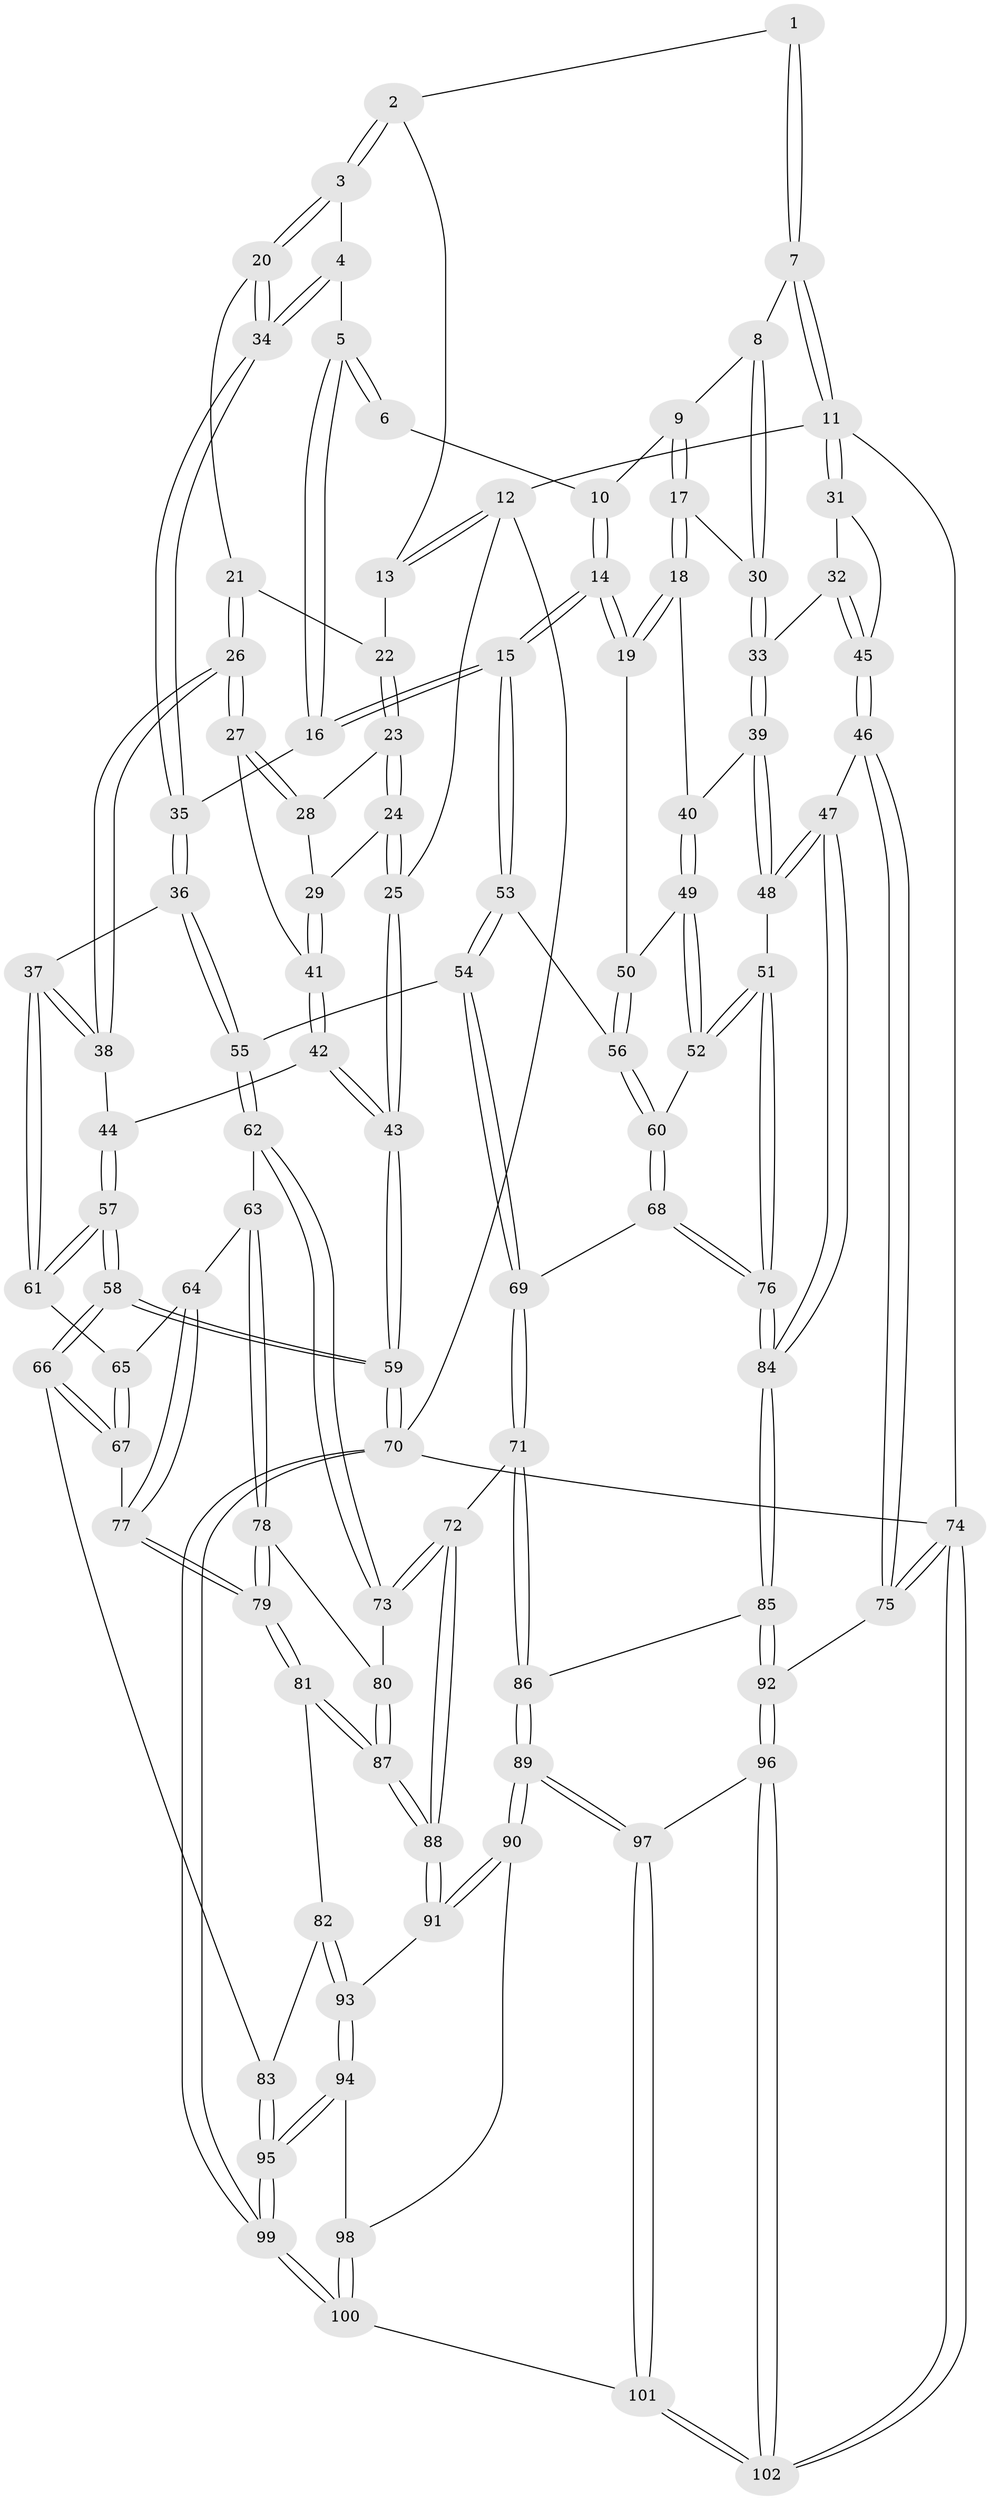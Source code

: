 // Generated by graph-tools (version 1.1) at 2025/38/02/21/25 10:38:58]
// undirected, 102 vertices, 252 edges
graph export_dot {
graph [start="1"]
  node [color=gray90,style=filled];
  1 [pos="+0.5979403985494423+0"];
  2 [pos="+0.391782626961512+0"];
  3 [pos="+0.43407243558505704+0.04693208700176197"];
  4 [pos="+0.4373580343410167+0.052436881002285586"];
  5 [pos="+0.5035165977799192+0.1349515508119579"];
  6 [pos="+0.5958656887452254+0"];
  7 [pos="+1+0"];
  8 [pos="+0.9670177035917086+0"];
  9 [pos="+0.6851701690206782+0.031859070864623536"];
  10 [pos="+0.6150444637878572+0.023446437539322715"];
  11 [pos="+1+0"];
  12 [pos="+0+0"];
  13 [pos="+0.09929865105324716+0"];
  14 [pos="+0.5537007463034102+0.17165378085332736"];
  15 [pos="+0.5347870317765051+0.17486567129470124"];
  16 [pos="+0.5194852602762081+0.16260277922932523"];
  17 [pos="+0.6892156883784588+0.0983709176143566"];
  18 [pos="+0.6772859487250212+0.1212236383636454"];
  19 [pos="+0.5724828073189736+0.1745731519980809"];
  20 [pos="+0.27518705204092975+0.08156025546627214"];
  21 [pos="+0.16451575869547572+0"];
  22 [pos="+0.12843023238476822+0"];
  23 [pos="+0.09546338000999875+0.04463865322553833"];
  24 [pos="+0.03876403699997169+0.12343776848347911"];
  25 [pos="+0+0.029128956275784268"];
  26 [pos="+0.1614437698806533+0.21470854745335105"];
  27 [pos="+0.11252494838221792+0.17310913484464116"];
  28 [pos="+0.09545802951922819+0.04502579110758959"];
  29 [pos="+0.06110862652755321+0.13527647787387756"];
  30 [pos="+0.884494725076673+0"];
  31 [pos="+1+0"];
  32 [pos="+0.9604544062211774+0.14955998672139392"];
  33 [pos="+0.8666002361527332+0.13839651024979424"];
  34 [pos="+0.27392693039210086+0.1905692503065005"];
  35 [pos="+0.2728087321077903+0.19884457471391637"];
  36 [pos="+0.23708956762050748+0.2488602232412817"];
  37 [pos="+0.1925028394258385+0.2597790884789022"];
  38 [pos="+0.18535693339198586+0.2536968402386503"];
  39 [pos="+0.8586569088837765+0.16320278865790463"];
  40 [pos="+0.8375273536851783+0.1723958456201652"];
  41 [pos="+0.08901484639027789+0.1639573295433183"];
  42 [pos="+0+0.20528483324501606"];
  43 [pos="+0+0.16513560508190842"];
  44 [pos="+0.029424881240405324+0.24319810362679087"];
  45 [pos="+1+0.22751113409133178"];
  46 [pos="+1+0.4366175009004065"];
  47 [pos="+1+0.42634987473817254"];
  48 [pos="+1+0.405327726049383"];
  49 [pos="+0.7585401402714492+0.24861707938286562"];
  50 [pos="+0.645231262225135+0.2297287746636501"];
  51 [pos="+0.8605825387174756+0.4119199655413065"];
  52 [pos="+0.7720967263427404+0.3825266771546762"];
  53 [pos="+0.4915462643704053+0.304393926193406"];
  54 [pos="+0.47386340754970174+0.3330035654583644"];
  55 [pos="+0.36911233663320947+0.3476890958869811"];
  56 [pos="+0.6654292228763629+0.3621963843615067"];
  57 [pos="+0.022690836747832184+0.36085358789615074"];
  58 [pos="+0+0.5681997253490939"];
  59 [pos="+0+0.5679899002029644"];
  60 [pos="+0.6955810799013972+0.407891189807984"];
  61 [pos="+0.18588091600784934+0.27434559699600236"];
  62 [pos="+0.32023316935954627+0.48053205580149605"];
  63 [pos="+0.29889045426017435+0.4818393561451758"];
  64 [pos="+0.26113330032423976+0.47932680312342535"];
  65 [pos="+0.18510378847631384+0.29016280786406984"];
  66 [pos="+0+0.5725900657682339"];
  67 [pos="+0.11400618453941548+0.48688150471526775"];
  68 [pos="+0.6495264709603289+0.4704847499643892"];
  69 [pos="+0.5390418218977604+0.4853964920561393"];
  70 [pos="+0+1"];
  71 [pos="+0.4880117843559565+0.5661217280468189"];
  72 [pos="+0.4240314681734365+0.5645371231250192"];
  73 [pos="+0.3605199085473338+0.5241467819087544"];
  74 [pos="+1+1"];
  75 [pos="+1+0.4617123825534529"];
  76 [pos="+0.7421578793145576+0.6074498820426103"];
  77 [pos="+0.18877197176906885+0.5108572701418744"];
  78 [pos="+0.26307665081956205+0.5858849677562893"];
  79 [pos="+0.20251506988967272+0.5832220855698271"];
  80 [pos="+0.2852485445487721+0.6015395511991661"];
  81 [pos="+0.18444991141430803+0.6833520031165234"];
  82 [pos="+0.18370586553552823+0.6835045233526357"];
  83 [pos="+0+0.6479119980459856"];
  84 [pos="+0.7547774813064496+0.6665314830508894"];
  85 [pos="+0.7458266463081901+0.7233210950945077"];
  86 [pos="+0.5155139678520885+0.6262453810398729"];
  87 [pos="+0.2867067866222509+0.722966104934168"];
  88 [pos="+0.2945031915738454+0.7284708037670228"];
  89 [pos="+0.43428781552930695+0.8452499038415471"];
  90 [pos="+0.340005318652711+0.8004625912945098"];
  91 [pos="+0.3102131990592033+0.7610615659497981"];
  92 [pos="+0.768980322527976+0.7943409792104099"];
  93 [pos="+0.13113879499270323+0.8397843193820822"];
  94 [pos="+0.12551357612312247+0.8469350501515799"];
  95 [pos="+0.09807087705450045+0.8611574597695707"];
  96 [pos="+0.774942733504959+0.8363901385160599"];
  97 [pos="+0.45808550151516036+0.8785147000182062"];
  98 [pos="+0.2492100769882832+0.8813223829173223"];
  99 [pos="+0.004391743176429655+1"];
  100 [pos="+0.1505887110640467+1"];
  101 [pos="+0.40885841742056356+1"];
  102 [pos="+1+1"];
  1 -- 2;
  1 -- 7;
  1 -- 7;
  2 -- 3;
  2 -- 3;
  2 -- 13;
  3 -- 4;
  3 -- 20;
  3 -- 20;
  4 -- 5;
  4 -- 34;
  4 -- 34;
  5 -- 6;
  5 -- 6;
  5 -- 16;
  5 -- 16;
  6 -- 10;
  7 -- 8;
  7 -- 11;
  7 -- 11;
  8 -- 9;
  8 -- 30;
  8 -- 30;
  9 -- 10;
  9 -- 17;
  9 -- 17;
  10 -- 14;
  10 -- 14;
  11 -- 12;
  11 -- 31;
  11 -- 31;
  11 -- 74;
  12 -- 13;
  12 -- 13;
  12 -- 25;
  12 -- 70;
  13 -- 22;
  14 -- 15;
  14 -- 15;
  14 -- 19;
  14 -- 19;
  15 -- 16;
  15 -- 16;
  15 -- 53;
  15 -- 53;
  16 -- 35;
  17 -- 18;
  17 -- 18;
  17 -- 30;
  18 -- 19;
  18 -- 19;
  18 -- 40;
  19 -- 50;
  20 -- 21;
  20 -- 34;
  20 -- 34;
  21 -- 22;
  21 -- 26;
  21 -- 26;
  22 -- 23;
  22 -- 23;
  23 -- 24;
  23 -- 24;
  23 -- 28;
  24 -- 25;
  24 -- 25;
  24 -- 29;
  25 -- 43;
  25 -- 43;
  26 -- 27;
  26 -- 27;
  26 -- 38;
  26 -- 38;
  27 -- 28;
  27 -- 28;
  27 -- 41;
  28 -- 29;
  29 -- 41;
  29 -- 41;
  30 -- 33;
  30 -- 33;
  31 -- 32;
  31 -- 45;
  32 -- 33;
  32 -- 45;
  32 -- 45;
  33 -- 39;
  33 -- 39;
  34 -- 35;
  34 -- 35;
  35 -- 36;
  35 -- 36;
  36 -- 37;
  36 -- 55;
  36 -- 55;
  37 -- 38;
  37 -- 38;
  37 -- 61;
  37 -- 61;
  38 -- 44;
  39 -- 40;
  39 -- 48;
  39 -- 48;
  40 -- 49;
  40 -- 49;
  41 -- 42;
  41 -- 42;
  42 -- 43;
  42 -- 43;
  42 -- 44;
  43 -- 59;
  43 -- 59;
  44 -- 57;
  44 -- 57;
  45 -- 46;
  45 -- 46;
  46 -- 47;
  46 -- 75;
  46 -- 75;
  47 -- 48;
  47 -- 48;
  47 -- 84;
  47 -- 84;
  48 -- 51;
  49 -- 50;
  49 -- 52;
  49 -- 52;
  50 -- 56;
  50 -- 56;
  51 -- 52;
  51 -- 52;
  51 -- 76;
  51 -- 76;
  52 -- 60;
  53 -- 54;
  53 -- 54;
  53 -- 56;
  54 -- 55;
  54 -- 69;
  54 -- 69;
  55 -- 62;
  55 -- 62;
  56 -- 60;
  56 -- 60;
  57 -- 58;
  57 -- 58;
  57 -- 61;
  57 -- 61;
  58 -- 59;
  58 -- 59;
  58 -- 66;
  58 -- 66;
  59 -- 70;
  59 -- 70;
  60 -- 68;
  60 -- 68;
  61 -- 65;
  62 -- 63;
  62 -- 73;
  62 -- 73;
  63 -- 64;
  63 -- 78;
  63 -- 78;
  64 -- 65;
  64 -- 77;
  64 -- 77;
  65 -- 67;
  65 -- 67;
  66 -- 67;
  66 -- 67;
  66 -- 83;
  67 -- 77;
  68 -- 69;
  68 -- 76;
  68 -- 76;
  69 -- 71;
  69 -- 71;
  70 -- 99;
  70 -- 99;
  70 -- 74;
  71 -- 72;
  71 -- 86;
  71 -- 86;
  72 -- 73;
  72 -- 73;
  72 -- 88;
  72 -- 88;
  73 -- 80;
  74 -- 75;
  74 -- 75;
  74 -- 102;
  74 -- 102;
  75 -- 92;
  76 -- 84;
  76 -- 84;
  77 -- 79;
  77 -- 79;
  78 -- 79;
  78 -- 79;
  78 -- 80;
  79 -- 81;
  79 -- 81;
  80 -- 87;
  80 -- 87;
  81 -- 82;
  81 -- 87;
  81 -- 87;
  82 -- 83;
  82 -- 93;
  82 -- 93;
  83 -- 95;
  83 -- 95;
  84 -- 85;
  84 -- 85;
  85 -- 86;
  85 -- 92;
  85 -- 92;
  86 -- 89;
  86 -- 89;
  87 -- 88;
  87 -- 88;
  88 -- 91;
  88 -- 91;
  89 -- 90;
  89 -- 90;
  89 -- 97;
  89 -- 97;
  90 -- 91;
  90 -- 91;
  90 -- 98;
  91 -- 93;
  92 -- 96;
  92 -- 96;
  93 -- 94;
  93 -- 94;
  94 -- 95;
  94 -- 95;
  94 -- 98;
  95 -- 99;
  95 -- 99;
  96 -- 97;
  96 -- 102;
  96 -- 102;
  97 -- 101;
  97 -- 101;
  98 -- 100;
  98 -- 100;
  99 -- 100;
  99 -- 100;
  100 -- 101;
  101 -- 102;
  101 -- 102;
}
